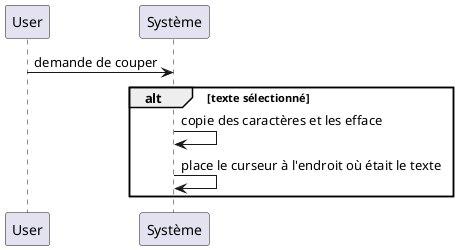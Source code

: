 @startuml

User->Système : demande de couper

alt texte sélectionné
Système -> Système : copie des caractères et les efface
Système -> Système : place le curseur à l'endroit où était le texte

end


@enduml